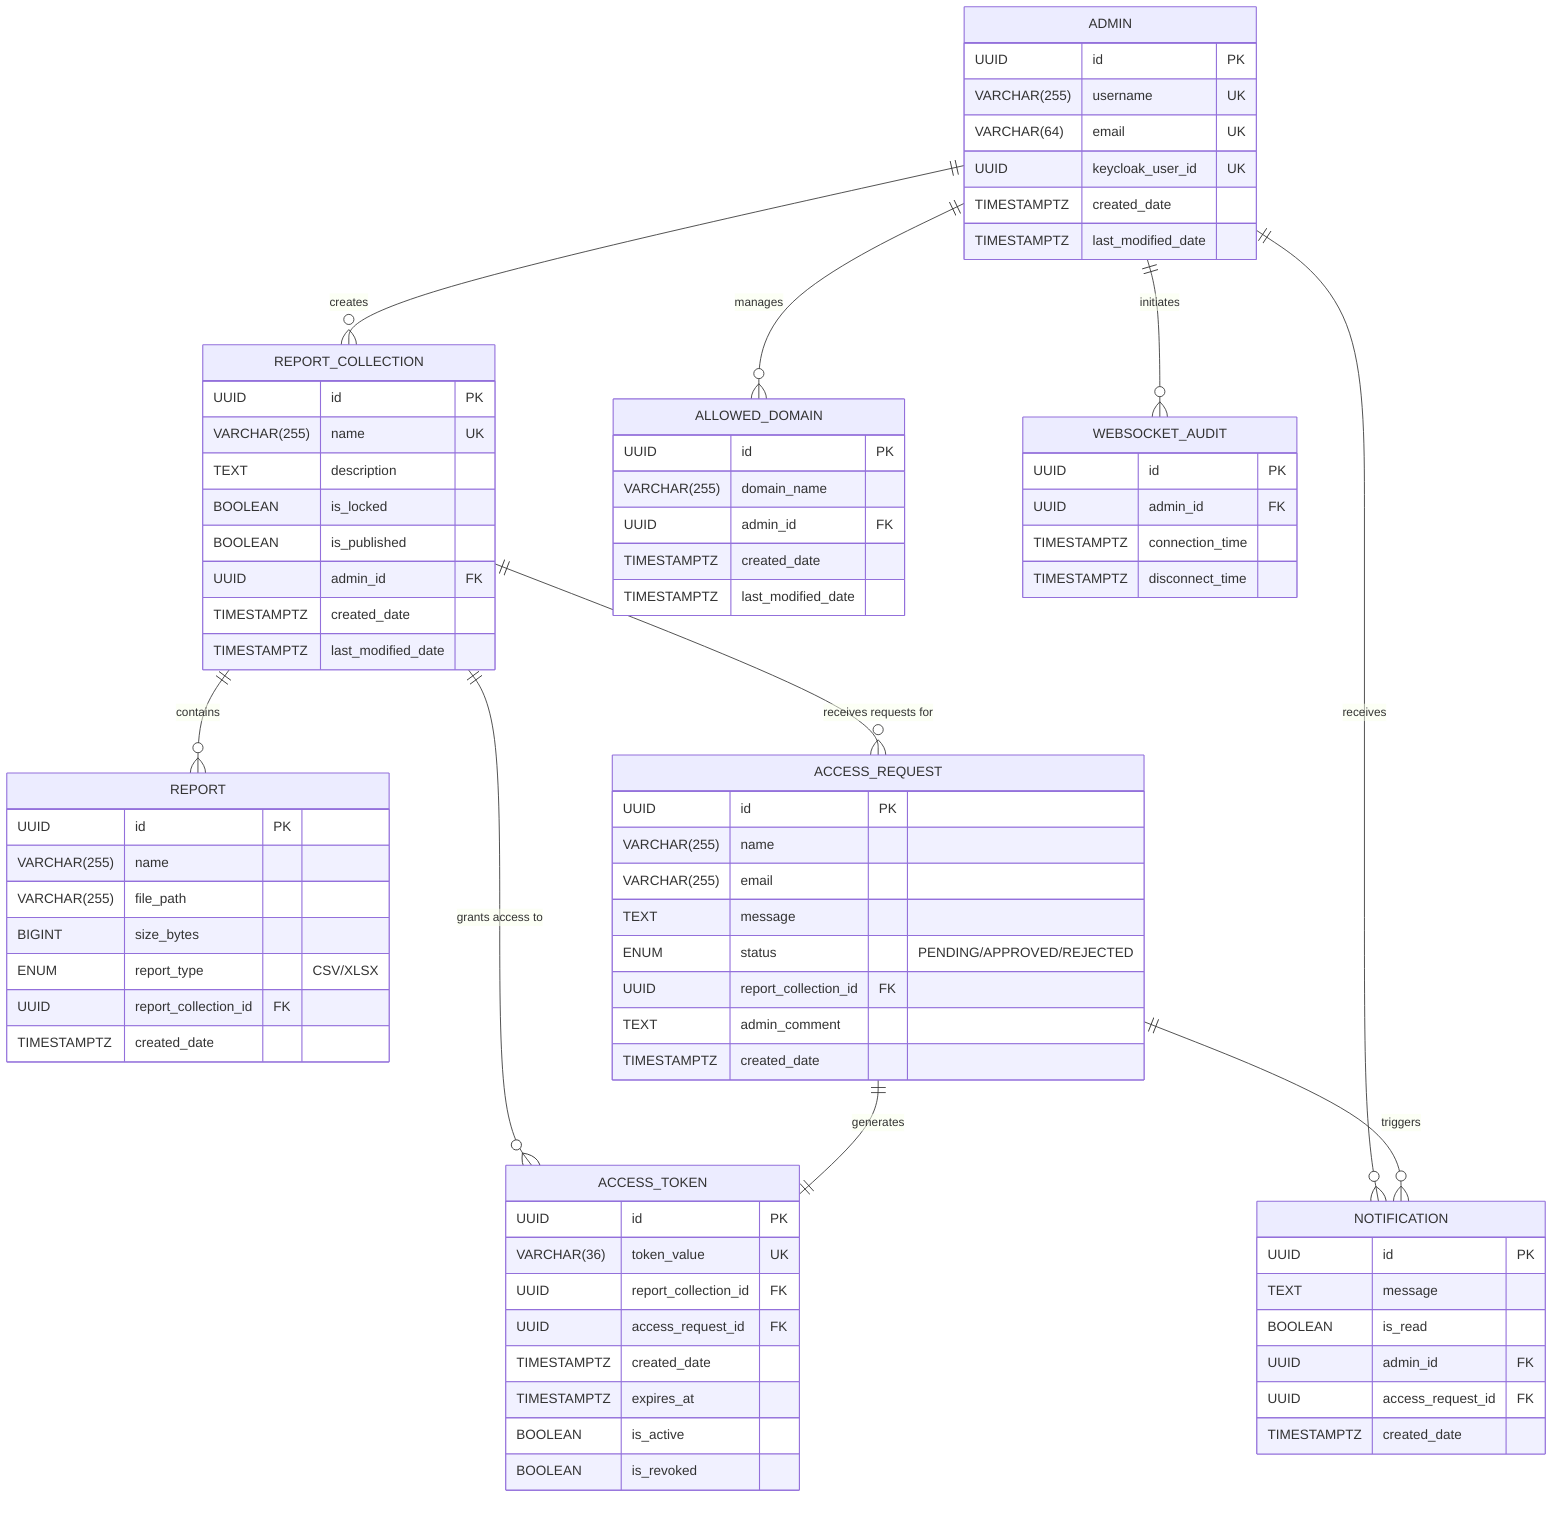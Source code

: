 erDiagram
    ADMIN ||--o{ REPORT_COLLECTION : "creates"
    ADMIN ||--o{ ALLOWED_DOMAIN : "manages"
    ADMIN ||--o{ WEBSOCKET_AUDIT : "initiates"
    ADMIN ||--o{ NOTIFICATION : "receives"

    REPORT_COLLECTION ||--o{ REPORT : "contains"
    REPORT_COLLECTION ||--o{ ACCESS_REQUEST : "receives requests for"
    REPORT_COLLECTION ||--o{ ACCESS_TOKEN : "grants access to"

    ACCESS_REQUEST ||--|| ACCESS_TOKEN : "generates"
    ACCESS_REQUEST ||--o{ NOTIFICATION : "triggers"

    ADMIN {
        UUID id PK
        VARCHAR(255) username UK
        VARCHAR(64) email UK
        UUID keycloak_user_id UK
        TIMESTAMPTZ created_date
        TIMESTAMPTZ last_modified_date
    }

    REPORT_COLLECTION {
        UUID id PK
        VARCHAR(255) name UK
        TEXT description
        BOOLEAN is_locked
        BOOLEAN is_published
        UUID admin_id FK
        TIMESTAMPTZ created_date
        TIMESTAMPTZ last_modified_date
    }

    REPORT {
        UUID id PK
        VARCHAR(255) name
        VARCHAR(255) file_path
        BIGINT size_bytes
        ENUM report_type "CSV/XLSX"
        UUID report_collection_id FK
        TIMESTAMPTZ created_date
    }

    ACCESS_REQUEST {
        UUID id PK
        VARCHAR(255) name
        VARCHAR(255) email
        TEXT message
        ENUM status "PENDING/APPROVED/REJECTED"
        UUID report_collection_id FK
        TEXT admin_comment
        TIMESTAMPTZ created_date
    }

    ACCESS_TOKEN {
        UUID id PK
        VARCHAR(36) token_value UK
        UUID report_collection_id FK
        UUID access_request_id FK
        TIMESTAMPTZ created_date
        TIMESTAMPTZ expires_at
        BOOLEAN is_active
        BOOLEAN is_revoked
    }

    ALLOWED_DOMAIN {
        UUID id PK
        VARCHAR(255) domain_name
        UUID admin_id FK
        TIMESTAMPTZ created_date
        TIMESTAMPTZ last_modified_date
    }

    NOTIFICATION {
        UUID id PK
        TEXT message
        BOOLEAN is_read
        UUID admin_id FK
        UUID access_request_id FK
        TIMESTAMPTZ created_date
    }

    WEBSOCKET_AUDIT {
        UUID id PK
        UUID admin_id FK
        TIMESTAMPTZ connection_time
        TIMESTAMPTZ disconnect_time
    }